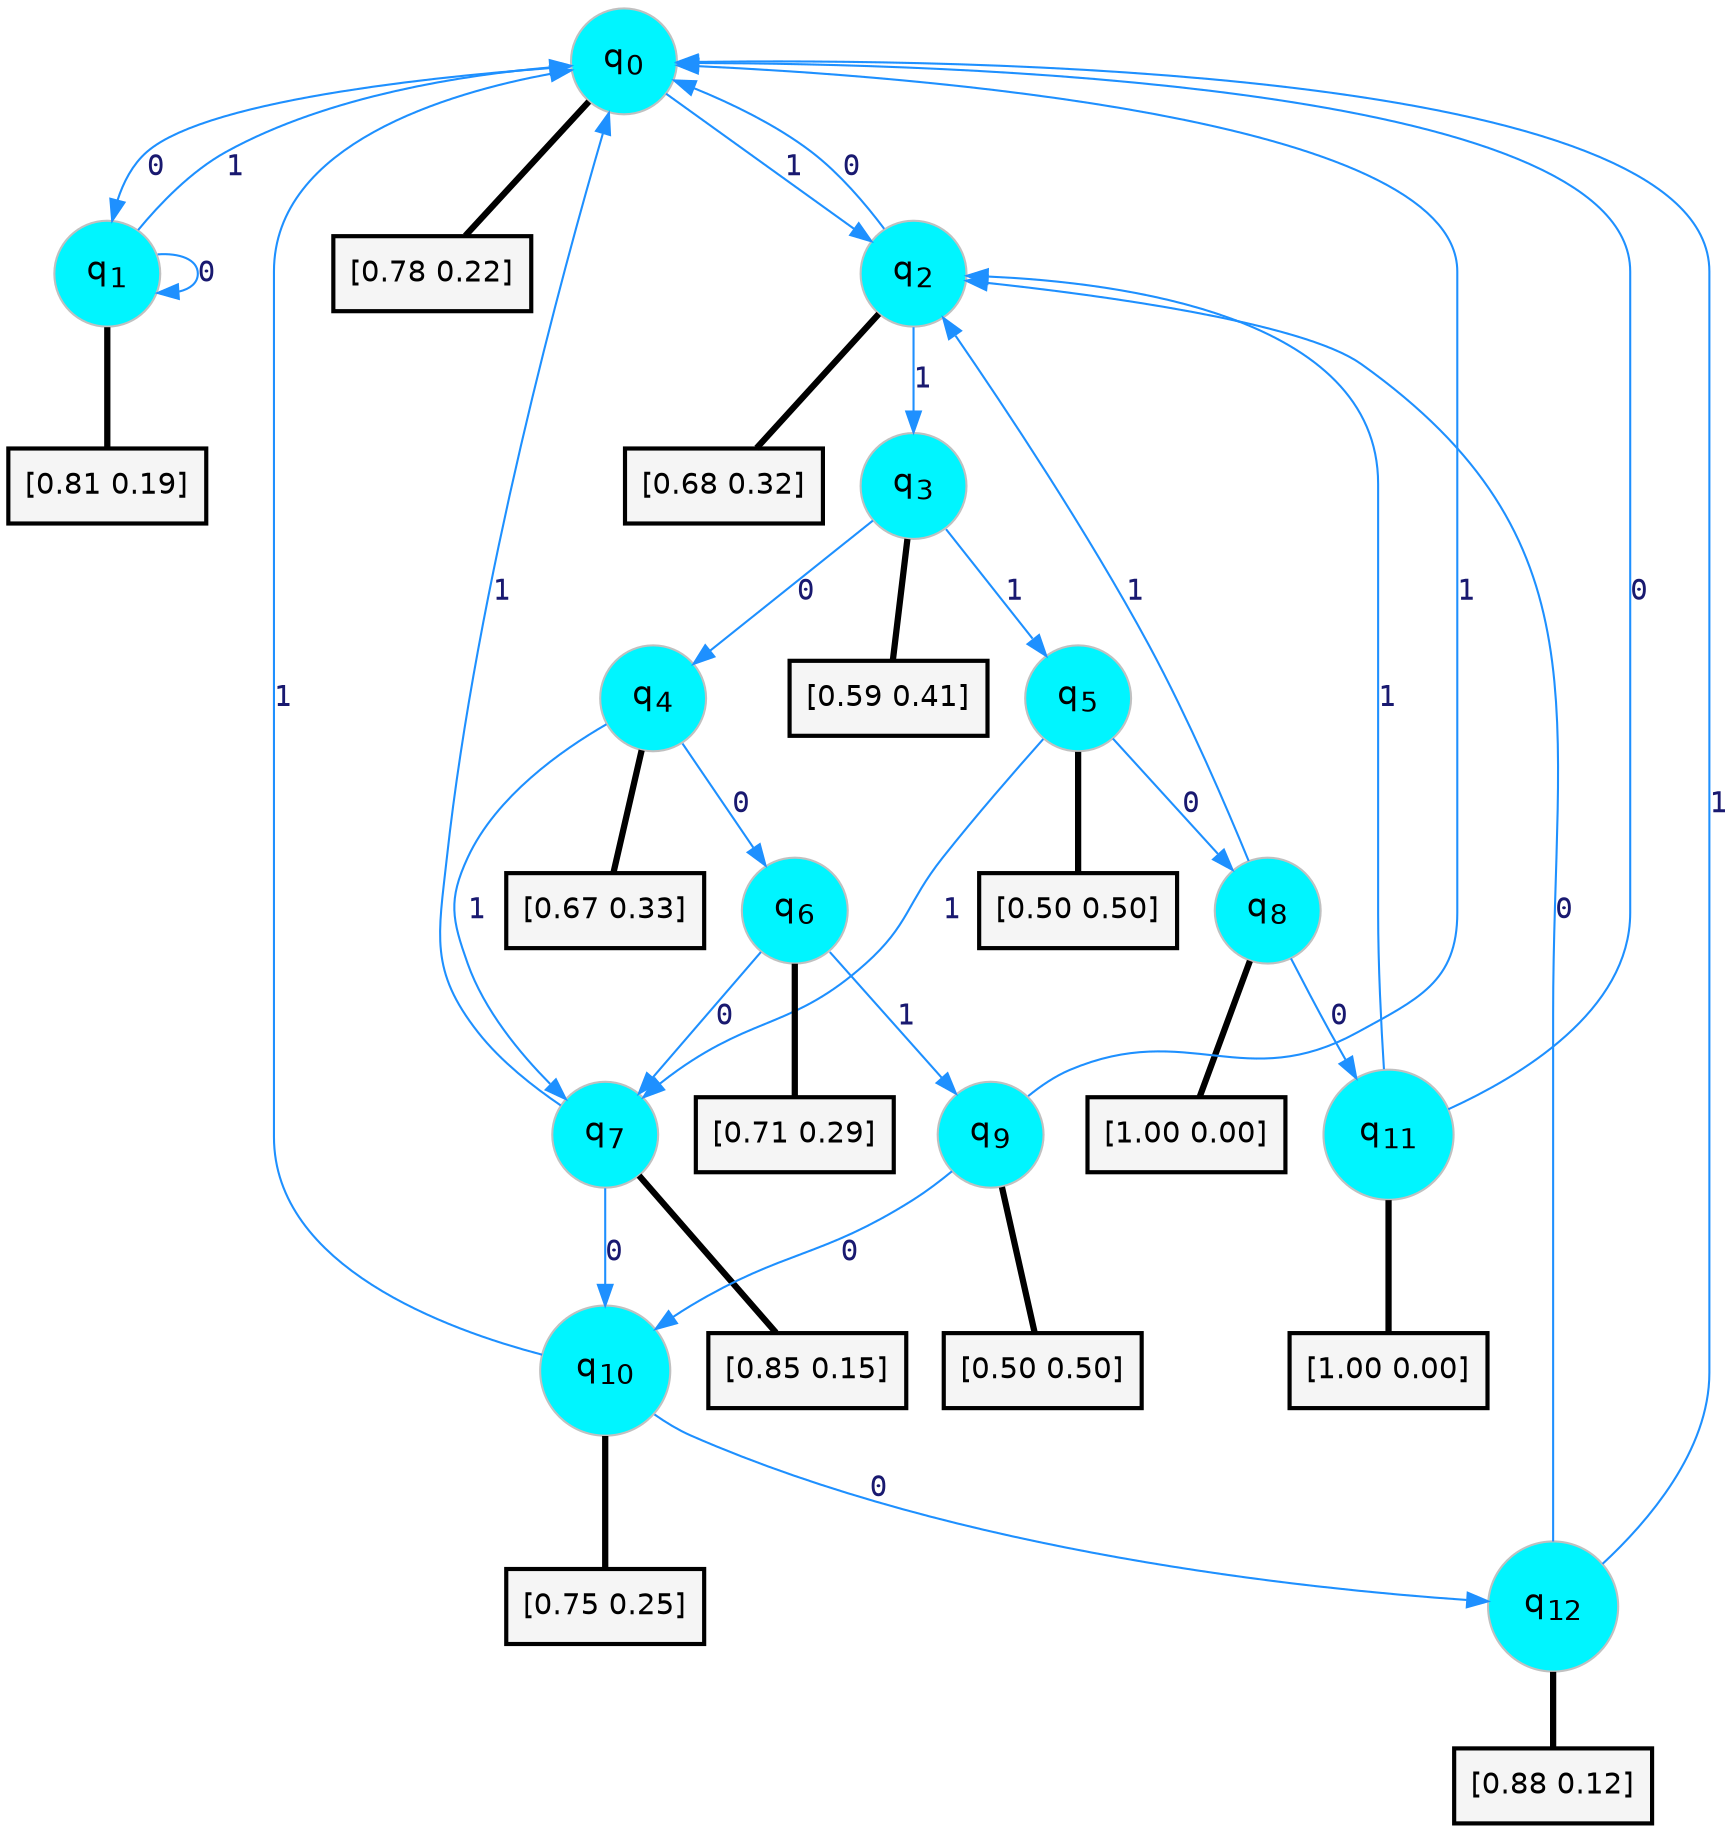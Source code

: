 digraph G {
graph [
bgcolor=transparent, dpi=300, rankdir=TD, size="40,25"];
node [
color=gray, fillcolor=turquoise1, fontcolor=black, fontname=Helvetica, fontsize=16, fontweight=bold, shape=circle, style=filled];
edge [
arrowsize=1, color=dodgerblue1, fontcolor=midnightblue, fontname=courier, fontweight=bold, penwidth=1, style=solid, weight=20];
0[label=<q<SUB>0</SUB>>];
1[label=<q<SUB>1</SUB>>];
2[label=<q<SUB>2</SUB>>];
3[label=<q<SUB>3</SUB>>];
4[label=<q<SUB>4</SUB>>];
5[label=<q<SUB>5</SUB>>];
6[label=<q<SUB>6</SUB>>];
7[label=<q<SUB>7</SUB>>];
8[label=<q<SUB>8</SUB>>];
9[label=<q<SUB>9</SUB>>];
10[label=<q<SUB>10</SUB>>];
11[label=<q<SUB>11</SUB>>];
12[label=<q<SUB>12</SUB>>];
13[label="[0.78 0.22]", shape=box,fontcolor=black, fontname=Helvetica, fontsize=14, penwidth=2, fillcolor=whitesmoke,color=black];
14[label="[0.81 0.19]", shape=box,fontcolor=black, fontname=Helvetica, fontsize=14, penwidth=2, fillcolor=whitesmoke,color=black];
15[label="[0.68 0.32]", shape=box,fontcolor=black, fontname=Helvetica, fontsize=14, penwidth=2, fillcolor=whitesmoke,color=black];
16[label="[0.59 0.41]", shape=box,fontcolor=black, fontname=Helvetica, fontsize=14, penwidth=2, fillcolor=whitesmoke,color=black];
17[label="[0.67 0.33]", shape=box,fontcolor=black, fontname=Helvetica, fontsize=14, penwidth=2, fillcolor=whitesmoke,color=black];
18[label="[0.50 0.50]", shape=box,fontcolor=black, fontname=Helvetica, fontsize=14, penwidth=2, fillcolor=whitesmoke,color=black];
19[label="[0.71 0.29]", shape=box,fontcolor=black, fontname=Helvetica, fontsize=14, penwidth=2, fillcolor=whitesmoke,color=black];
20[label="[0.85 0.15]", shape=box,fontcolor=black, fontname=Helvetica, fontsize=14, penwidth=2, fillcolor=whitesmoke,color=black];
21[label="[1.00 0.00]", shape=box,fontcolor=black, fontname=Helvetica, fontsize=14, penwidth=2, fillcolor=whitesmoke,color=black];
22[label="[0.50 0.50]", shape=box,fontcolor=black, fontname=Helvetica, fontsize=14, penwidth=2, fillcolor=whitesmoke,color=black];
23[label="[0.75 0.25]", shape=box,fontcolor=black, fontname=Helvetica, fontsize=14, penwidth=2, fillcolor=whitesmoke,color=black];
24[label="[1.00 0.00]", shape=box,fontcolor=black, fontname=Helvetica, fontsize=14, penwidth=2, fillcolor=whitesmoke,color=black];
25[label="[0.88 0.12]", shape=box,fontcolor=black, fontname=Helvetica, fontsize=14, penwidth=2, fillcolor=whitesmoke,color=black];
0->1 [label=0];
0->2 [label=1];
0->13 [arrowhead=none, penwidth=3,color=black];
1->1 [label=0];
1->0 [label=1];
1->14 [arrowhead=none, penwidth=3,color=black];
2->0 [label=0];
2->3 [label=1];
2->15 [arrowhead=none, penwidth=3,color=black];
3->4 [label=0];
3->5 [label=1];
3->16 [arrowhead=none, penwidth=3,color=black];
4->6 [label=0];
4->7 [label=1];
4->17 [arrowhead=none, penwidth=3,color=black];
5->8 [label=0];
5->7 [label=1];
5->18 [arrowhead=none, penwidth=3,color=black];
6->7 [label=0];
6->9 [label=1];
6->19 [arrowhead=none, penwidth=3,color=black];
7->10 [label=0];
7->0 [label=1];
7->20 [arrowhead=none, penwidth=3,color=black];
8->11 [label=0];
8->2 [label=1];
8->21 [arrowhead=none, penwidth=3,color=black];
9->10 [label=0];
9->0 [label=1];
9->22 [arrowhead=none, penwidth=3,color=black];
10->12 [label=0];
10->0 [label=1];
10->23 [arrowhead=none, penwidth=3,color=black];
11->0 [label=0];
11->2 [label=1];
11->24 [arrowhead=none, penwidth=3,color=black];
12->2 [label=0];
12->0 [label=1];
12->25 [arrowhead=none, penwidth=3,color=black];
}
